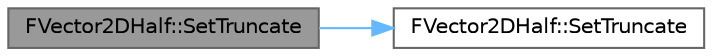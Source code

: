 digraph "FVector2DHalf::SetTruncate"
{
 // INTERACTIVE_SVG=YES
 // LATEX_PDF_SIZE
  bgcolor="transparent";
  edge [fontname=Helvetica,fontsize=10,labelfontname=Helvetica,labelfontsize=10];
  node [fontname=Helvetica,fontsize=10,shape=box,height=0.2,width=0.4];
  rankdir="LR";
  Node1 [id="Node000001",label="FVector2DHalf::SetTruncate",height=0.2,width=0.4,color="gray40", fillcolor="grey60", style="filled", fontcolor="black",tooltip=" "];
  Node1 -> Node2 [id="edge1_Node000001_Node000002",color="steelblue1",style="solid",tooltip=" "];
  Node2 [id="Node000002",label="FVector2DHalf::SetTruncate",height=0.2,width=0.4,color="grey40", fillcolor="white", style="filled",URL="$dc/d7a/structFVector2DHalf.html#af4ed496ae35768e7a6aba89eebab017b",tooltip="Conversion with backwards-compatible Truncate rounding mode (default is RTNE)"];
}
